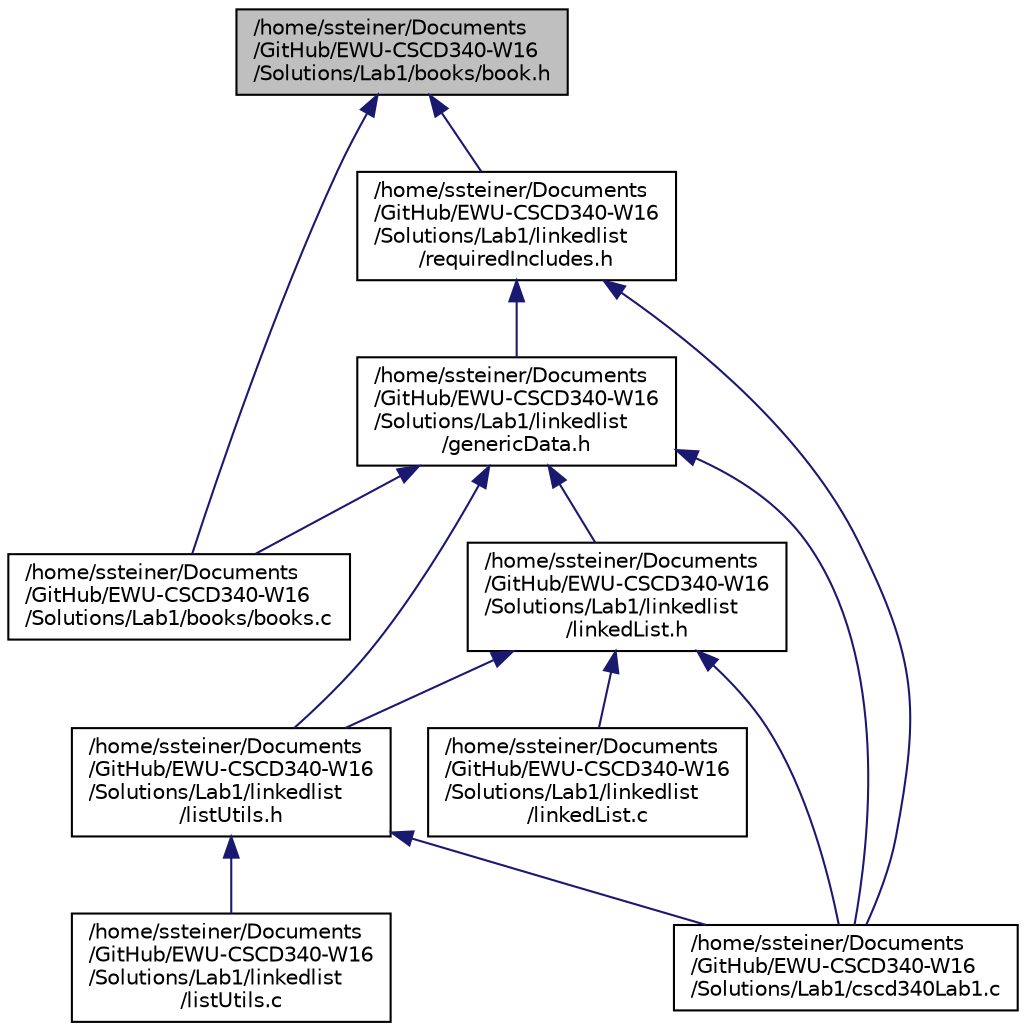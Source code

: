 digraph "/home/ssteiner/Documents/GitHub/EWU-CSCD340-W16/Solutions/Lab1/books/book.h"
{
  edge [fontname="Helvetica",fontsize="10",labelfontname="Helvetica",labelfontsize="10"];
  node [fontname="Helvetica",fontsize="10",shape=record];
  Node1 [label="/home/ssteiner/Documents\l/GitHub/EWU-CSCD340-W16\l/Solutions/Lab1/books/book.h",height=0.2,width=0.4,color="black", fillcolor="grey75", style="filled", fontcolor="black"];
  Node1 -> Node2 [dir="back",color="midnightblue",fontsize="10",style="solid",fontname="Helvetica"];
  Node2 [label="/home/ssteiner/Documents\l/GitHub/EWU-CSCD340-W16\l/Solutions/Lab1/books/books.c",height=0.2,width=0.4,color="black", fillcolor="white", style="filled",URL="$books_8c.html"];
  Node1 -> Node3 [dir="back",color="midnightblue",fontsize="10",style="solid",fontname="Helvetica"];
  Node3 [label="/home/ssteiner/Documents\l/GitHub/EWU-CSCD340-W16\l/Solutions/Lab1/linkedlist\l/requiredIncludes.h",height=0.2,width=0.4,color="black", fillcolor="white", style="filled",URL="$required_includes_8h.html",tooltip="The includes for the specific types that will be required by the linked list. "];
  Node3 -> Node4 [dir="back",color="midnightblue",fontsize="10",style="solid",fontname="Helvetica"];
  Node4 [label="/home/ssteiner/Documents\l/GitHub/EWU-CSCD340-W16\l/Solutions/Lab1/linkedlist\l/genericData.h",height=0.2,width=0.4,color="black", fillcolor="white", style="filled",URL="$generic_data_8h.html",tooltip="The basic genericData.h file contains the prototypes for your specific type functions. "];
  Node4 -> Node2 [dir="back",color="midnightblue",fontsize="10",style="solid",fontname="Helvetica"];
  Node4 -> Node5 [dir="back",color="midnightblue",fontsize="10",style="solid",fontname="Helvetica"];
  Node5 [label="/home/ssteiner/Documents\l/GitHub/EWU-CSCD340-W16\l/Solutions/Lab1/linkedlist\l/listUtils.h",height=0.2,width=0.4,color="black", fillcolor="white", style="filled",URL="$list_utils_8h.html",tooltip="Supporting functions for the basic linked list. "];
  Node5 -> Node6 [dir="back",color="midnightblue",fontsize="10",style="solid",fontname="Helvetica"];
  Node6 [label="/home/ssteiner/Documents\l/GitHub/EWU-CSCD340-W16\l/Solutions/Lab1/cscd340Lab1.c",height=0.2,width=0.4,color="black", fillcolor="white", style="filled",URL="$cscd340_lab1_8c.html",tooltip="The file that contains main. "];
  Node5 -> Node7 [dir="back",color="midnightblue",fontsize="10",style="solid",fontname="Helvetica"];
  Node7 [label="/home/ssteiner/Documents\l/GitHub/EWU-CSCD340-W16\l/Solutions/Lab1/linkedlist\l/listUtils.c",height=0.2,width=0.4,color="black", fillcolor="white", style="filled",URL="$list_utils_8c.html"];
  Node4 -> Node8 [dir="back",color="midnightblue",fontsize="10",style="solid",fontname="Helvetica"];
  Node8 [label="/home/ssteiner/Documents\l/GitHub/EWU-CSCD340-W16\l/Solutions/Lab1/linkedlist\l/linkedList.h",height=0.2,width=0.4,color="black", fillcolor="white", style="filled",URL="$linked_list_8h.html",tooltip="The basic doubly linked list. "];
  Node8 -> Node5 [dir="back",color="midnightblue",fontsize="10",style="solid",fontname="Helvetica"];
  Node8 -> Node6 [dir="back",color="midnightblue",fontsize="10",style="solid",fontname="Helvetica"];
  Node8 -> Node9 [dir="back",color="midnightblue",fontsize="10",style="solid",fontname="Helvetica"];
  Node9 [label="/home/ssteiner/Documents\l/GitHub/EWU-CSCD340-W16\l/Solutions/Lab1/linkedlist\l/linkedList.c",height=0.2,width=0.4,color="black", fillcolor="white", style="filled",URL="$linked_list_8c.html"];
  Node4 -> Node6 [dir="back",color="midnightblue",fontsize="10",style="solid",fontname="Helvetica"];
  Node3 -> Node6 [dir="back",color="midnightblue",fontsize="10",style="solid",fontname="Helvetica"];
}
